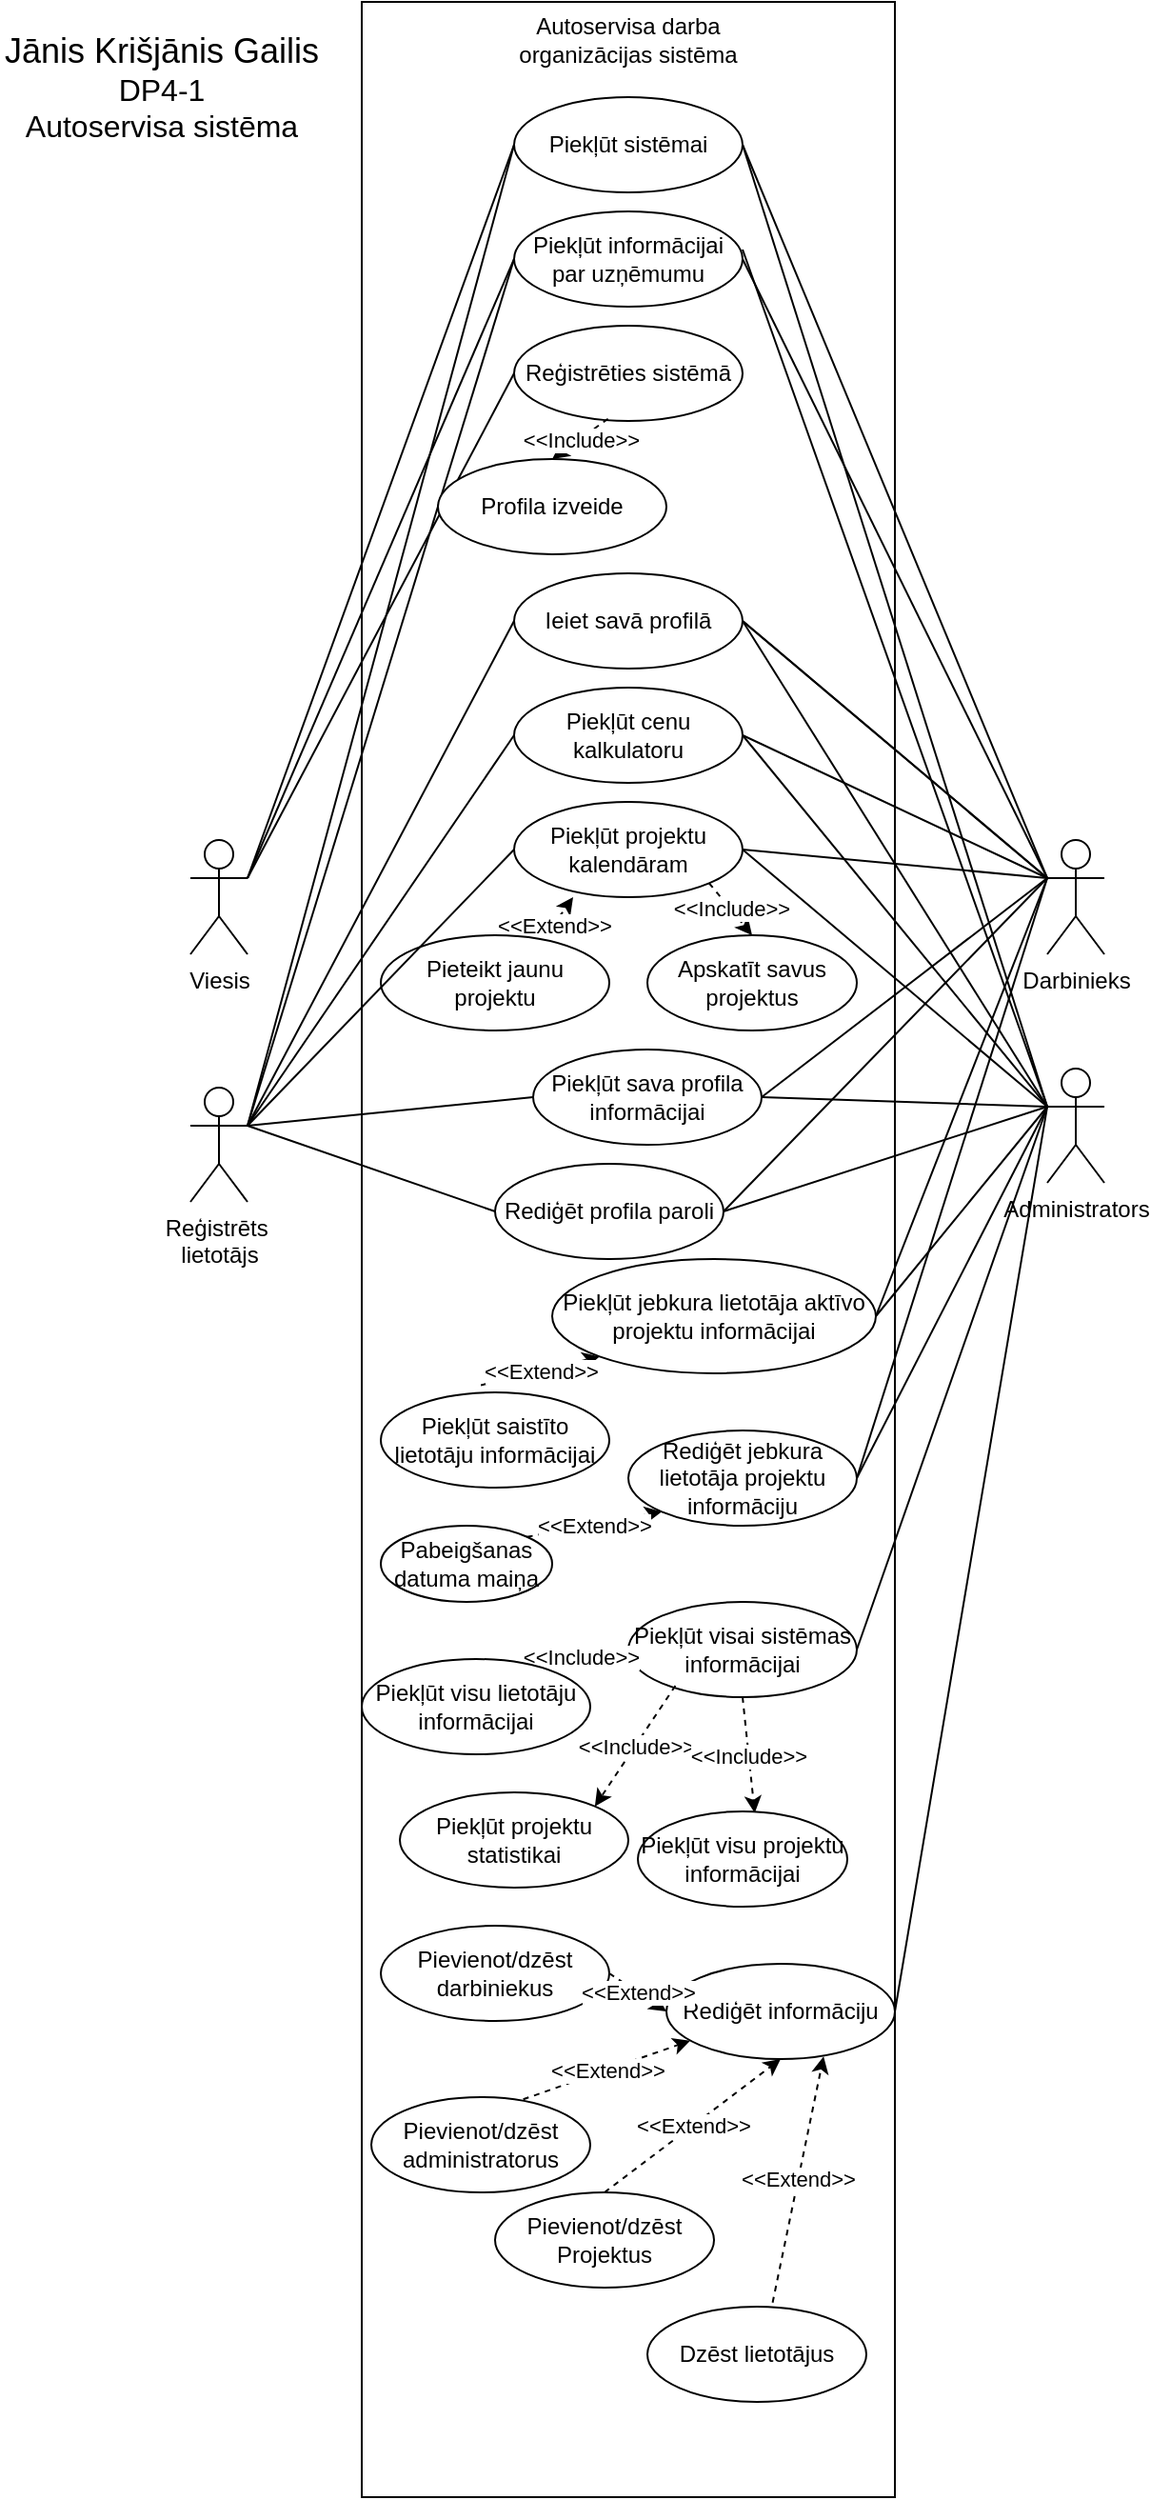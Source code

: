 <mxfile version="24.8.3">
  <diagram name="Page-1" id="uTuMJ24y415ABYmsvGK3">
    <mxGraphModel dx="1434" dy="784" grid="1" gridSize="10" guides="1" tooltips="1" connect="1" arrows="1" fold="1" page="1" pageScale="1" pageWidth="850" pageHeight="1100" math="0" shadow="0">
      <root>
        <mxCell id="0" />
        <mxCell id="1" parent="0" />
        <mxCell id="q04trqsO_TdyiEDmOI59-2" value="Viesis" style="shape=umlActor;verticalLabelPosition=bottom;verticalAlign=top;html=1;outlineConnect=0;" parent="1" vertex="1">
          <mxGeometry x="320" y="440" width="30" height="60" as="geometry" />
        </mxCell>
        <mxCell id="q04trqsO_TdyiEDmOI59-3" value="Reģistrēts&amp;nbsp;&lt;div&gt;lietotājs&lt;/div&gt;" style="shape=umlActor;verticalLabelPosition=bottom;verticalAlign=top;html=1;outlineConnect=0;" parent="1" vertex="1">
          <mxGeometry x="320" y="570" width="30" height="60" as="geometry" />
        </mxCell>
        <mxCell id="q04trqsO_TdyiEDmOI59-4" value="Administrators" style="shape=umlActor;verticalLabelPosition=bottom;verticalAlign=top;html=1;outlineConnect=0;" parent="1" vertex="1">
          <mxGeometry x="770" y="560" width="30" height="60" as="geometry" />
        </mxCell>
        <mxCell id="q04trqsO_TdyiEDmOI59-5" value="Darbinieks" style="shape=umlActor;verticalLabelPosition=bottom;verticalAlign=top;html=1;outlineConnect=0;" parent="1" vertex="1">
          <mxGeometry x="770" y="440" width="30" height="60" as="geometry" />
        </mxCell>
        <mxCell id="q04trqsO_TdyiEDmOI59-8" value="" style="rounded=0;whiteSpace=wrap;html=1;fillColor=none;" parent="1" vertex="1">
          <mxGeometry x="410" width="280" height="1310" as="geometry" />
        </mxCell>
        <mxCell id="q04trqsO_TdyiEDmOI59-9" value="Autoservisa darba organizācijas sistēma" style="text;html=1;align=center;verticalAlign=middle;whiteSpace=wrap;rounded=0;" parent="1" vertex="1">
          <mxGeometry x="470" width="160" height="40" as="geometry" />
        </mxCell>
        <mxCell id="q04trqsO_TdyiEDmOI59-11" value="Piekļūt sistēmai" style="ellipse;whiteSpace=wrap;html=1;" parent="1" vertex="1">
          <mxGeometry x="490" y="50" width="120" height="50" as="geometry" />
        </mxCell>
        <mxCell id="q04trqsO_TdyiEDmOI59-12" value="" style="endArrow=none;html=1;rounded=0;entryX=0;entryY=0.5;entryDx=0;entryDy=0;" parent="1" target="q04trqsO_TdyiEDmOI59-11" edge="1">
          <mxGeometry width="50" height="50" relative="1" as="geometry">
            <mxPoint x="350" y="460" as="sourcePoint" />
            <mxPoint x="600" y="550" as="targetPoint" />
          </mxGeometry>
        </mxCell>
        <mxCell id="q04trqsO_TdyiEDmOI59-13" value="" style="endArrow=none;html=1;rounded=0;entryX=0;entryY=0.5;entryDx=0;entryDy=0;exitX=1;exitY=0.333;exitDx=0;exitDy=0;exitPerimeter=0;" parent="1" source="q04trqsO_TdyiEDmOI59-3" target="q04trqsO_TdyiEDmOI59-11" edge="1">
          <mxGeometry width="50" height="50" relative="1" as="geometry">
            <mxPoint x="550" y="600" as="sourcePoint" />
            <mxPoint x="600" y="550" as="targetPoint" />
          </mxGeometry>
        </mxCell>
        <mxCell id="q04trqsO_TdyiEDmOI59-14" value="Piekļūt informācijai par uzņēmumu" style="ellipse;whiteSpace=wrap;html=1;" parent="1" vertex="1">
          <mxGeometry x="490" y="110" width="120" height="50" as="geometry" />
        </mxCell>
        <mxCell id="q04trqsO_TdyiEDmOI59-16" value="" style="endArrow=none;html=1;rounded=0;entryX=0;entryY=0.5;entryDx=0;entryDy=0;exitX=1;exitY=0.333;exitDx=0;exitDy=0;exitPerimeter=0;" parent="1" target="q04trqsO_TdyiEDmOI59-14" edge="1" source="q04trqsO_TdyiEDmOI59-3">
          <mxGeometry width="50" height="50" relative="1" as="geometry">
            <mxPoint x="370" y="590" as="sourcePoint" />
            <mxPoint x="600" y="550" as="targetPoint" />
          </mxGeometry>
        </mxCell>
        <mxCell id="q04trqsO_TdyiEDmOI59-17" value="" style="endArrow=none;html=1;rounded=0;entryX=0;entryY=0.5;entryDx=0;entryDy=0;" parent="1" target="q04trqsO_TdyiEDmOI59-14" edge="1">
          <mxGeometry width="50" height="50" relative="1" as="geometry">
            <mxPoint x="350" y="460" as="sourcePoint" />
            <mxPoint x="510" y="325" as="targetPoint" />
          </mxGeometry>
        </mxCell>
        <mxCell id="q04trqsO_TdyiEDmOI59-18" value="" style="endArrow=none;html=1;rounded=0;entryX=1;entryY=0.5;entryDx=0;entryDy=0;exitX=0;exitY=0.333;exitDx=0;exitDy=0;exitPerimeter=0;" parent="1" source="q04trqsO_TdyiEDmOI59-5" target="q04trqsO_TdyiEDmOI59-11" edge="1">
          <mxGeometry width="50" height="50" relative="1" as="geometry">
            <mxPoint x="550" y="300" as="sourcePoint" />
            <mxPoint x="600" y="250" as="targetPoint" />
          </mxGeometry>
        </mxCell>
        <mxCell id="q04trqsO_TdyiEDmOI59-19" value="" style="endArrow=none;html=1;rounded=0;entryX=1;entryY=0.5;entryDx=0;entryDy=0;" parent="1" target="q04trqsO_TdyiEDmOI59-14" edge="1">
          <mxGeometry width="50" height="50" relative="1" as="geometry">
            <mxPoint x="770" y="460" as="sourcePoint" />
            <mxPoint x="600" y="250" as="targetPoint" />
          </mxGeometry>
        </mxCell>
        <mxCell id="q04trqsO_TdyiEDmOI59-20" value="" style="endArrow=none;html=1;rounded=0;exitX=0;exitY=0.333;exitDx=0;exitDy=0;exitPerimeter=0;entryX=1;entryY=0.4;entryDx=0;entryDy=0;entryPerimeter=0;" parent="1" source="q04trqsO_TdyiEDmOI59-4" target="q04trqsO_TdyiEDmOI59-14" edge="1">
          <mxGeometry width="50" height="50" relative="1" as="geometry">
            <mxPoint x="550" y="300" as="sourcePoint" />
            <mxPoint x="600" y="250" as="targetPoint" />
          </mxGeometry>
        </mxCell>
        <mxCell id="q04trqsO_TdyiEDmOI59-21" value="" style="endArrow=none;html=1;rounded=0;exitX=0;exitY=0.333;exitDx=0;exitDy=0;exitPerimeter=0;entryX=1;entryY=0.5;entryDx=0;entryDy=0;" parent="1" source="q04trqsO_TdyiEDmOI59-4" edge="1" target="q04trqsO_TdyiEDmOI59-11">
          <mxGeometry width="50" height="50" relative="1" as="geometry">
            <mxPoint x="550" y="300" as="sourcePoint" />
            <mxPoint x="620" y="180" as="targetPoint" />
          </mxGeometry>
        </mxCell>
        <mxCell id="jBZMnw3EPrdcibrqjrfa-2" value="Reģistrēties sistēmā" style="ellipse;whiteSpace=wrap;html=1;" vertex="1" parent="1">
          <mxGeometry x="490" y="170" width="120" height="50" as="geometry" />
        </mxCell>
        <mxCell id="jBZMnw3EPrdcibrqjrfa-3" value="" style="endArrow=none;html=1;rounded=0;entryX=0;entryY=0.5;entryDx=0;entryDy=0;exitX=1;exitY=0.333;exitDx=0;exitDy=0;exitPerimeter=0;" edge="1" parent="1" source="q04trqsO_TdyiEDmOI59-2" target="jBZMnw3EPrdcibrqjrfa-2">
          <mxGeometry width="50" height="50" relative="1" as="geometry">
            <mxPoint x="370" y="460" as="sourcePoint" />
            <mxPoint x="640" y="410" as="targetPoint" />
          </mxGeometry>
        </mxCell>
        <mxCell id="jBZMnw3EPrdcibrqjrfa-4" value="Profila izveide" style="ellipse;whiteSpace=wrap;html=1;" vertex="1" parent="1">
          <mxGeometry x="450" y="240" width="120" height="50" as="geometry" />
        </mxCell>
        <mxCell id="jBZMnw3EPrdcibrqjrfa-7" value="" style="endArrow=classic;html=1;rounded=0;dashed=1;entryX=0.5;entryY=0;entryDx=0;entryDy=0;exitX=0.411;exitY=0.977;exitDx=0;exitDy=0;exitPerimeter=0;" edge="1" parent="1" source="jBZMnw3EPrdcibrqjrfa-2" target="jBZMnw3EPrdcibrqjrfa-4">
          <mxGeometry relative="1" as="geometry">
            <mxPoint x="560" y="430" as="sourcePoint" />
            <mxPoint x="660" y="430" as="targetPoint" />
          </mxGeometry>
        </mxCell>
        <mxCell id="jBZMnw3EPrdcibrqjrfa-8" value="&amp;lt;&amp;lt;Include&amp;gt;&amp;gt;" style="edgeLabel;resizable=0;html=1;;align=center;verticalAlign=middle;" connectable="0" vertex="1" parent="jBZMnw3EPrdcibrqjrfa-7">
          <mxGeometry relative="1" as="geometry" />
        </mxCell>
        <mxCell id="jBZMnw3EPrdcibrqjrfa-9" value="Ieiet savā profilā" style="ellipse;whiteSpace=wrap;html=1;" vertex="1" parent="1">
          <mxGeometry x="490" y="300" width="120" height="50" as="geometry" />
        </mxCell>
        <mxCell id="jBZMnw3EPrdcibrqjrfa-10" value="" style="endArrow=none;html=1;rounded=0;exitX=1;exitY=0.333;exitDx=0;exitDy=0;exitPerimeter=0;entryX=0;entryY=0.5;entryDx=0;entryDy=0;" edge="1" parent="1" source="q04trqsO_TdyiEDmOI59-3" target="jBZMnw3EPrdcibrqjrfa-9">
          <mxGeometry width="50" height="50" relative="1" as="geometry">
            <mxPoint x="590" y="560" as="sourcePoint" />
            <mxPoint x="640" y="510" as="targetPoint" />
          </mxGeometry>
        </mxCell>
        <mxCell id="jBZMnw3EPrdcibrqjrfa-11" value="" style="endArrow=none;html=1;rounded=0;entryX=1;entryY=0.5;entryDx=0;entryDy=0;exitX=0;exitY=0.333;exitDx=0;exitDy=0;exitPerimeter=0;" edge="1" parent="1" source="q04trqsO_TdyiEDmOI59-5" target="jBZMnw3EPrdcibrqjrfa-9">
          <mxGeometry width="50" height="50" relative="1" as="geometry">
            <mxPoint x="590" y="560" as="sourcePoint" />
            <mxPoint x="640" y="510" as="targetPoint" />
          </mxGeometry>
        </mxCell>
        <mxCell id="jBZMnw3EPrdcibrqjrfa-12" value="" style="endArrow=none;html=1;rounded=0;exitX=1;exitY=0.5;exitDx=0;exitDy=0;" edge="1" parent="1" source="jBZMnw3EPrdcibrqjrfa-9">
          <mxGeometry width="50" height="50" relative="1" as="geometry">
            <mxPoint x="620" y="470" as="sourcePoint" />
            <mxPoint x="770" y="580" as="targetPoint" />
          </mxGeometry>
        </mxCell>
        <mxCell id="jBZMnw3EPrdcibrqjrfa-13" value="Piekļūt cenu kalkulatoru" style="ellipse;whiteSpace=wrap;html=1;" vertex="1" parent="1">
          <mxGeometry x="490" y="360" width="120" height="50" as="geometry" />
        </mxCell>
        <mxCell id="jBZMnw3EPrdcibrqjrfa-14" value="" style="endArrow=none;html=1;rounded=0;exitX=1;exitY=0.333;exitDx=0;exitDy=0;exitPerimeter=0;entryX=0;entryY=0.5;entryDx=0;entryDy=0;" edge="1" parent="1" source="q04trqsO_TdyiEDmOI59-3" target="jBZMnw3EPrdcibrqjrfa-13">
          <mxGeometry width="50" height="50" relative="1" as="geometry">
            <mxPoint x="590" y="560" as="sourcePoint" />
            <mxPoint x="500" y="550" as="targetPoint" />
          </mxGeometry>
        </mxCell>
        <mxCell id="jBZMnw3EPrdcibrqjrfa-15" value="" style="endArrow=none;html=1;rounded=0;exitX=0;exitY=0.333;exitDx=0;exitDy=0;exitPerimeter=0;entryX=1;entryY=0.5;entryDx=0;entryDy=0;" edge="1" parent="1" source="q04trqsO_TdyiEDmOI59-4" target="jBZMnw3EPrdcibrqjrfa-13">
          <mxGeometry width="50" height="50" relative="1" as="geometry">
            <mxPoint x="590" y="560" as="sourcePoint" />
            <mxPoint x="640" y="510" as="targetPoint" />
          </mxGeometry>
        </mxCell>
        <mxCell id="jBZMnw3EPrdcibrqjrfa-16" value="" style="endArrow=none;html=1;rounded=0;exitX=1;exitY=0.5;exitDx=0;exitDy=0;" edge="1" parent="1" source="jBZMnw3EPrdcibrqjrfa-9">
          <mxGeometry width="50" height="50" relative="1" as="geometry">
            <mxPoint x="590" y="560" as="sourcePoint" />
            <mxPoint x="770" y="460" as="targetPoint" />
          </mxGeometry>
        </mxCell>
        <mxCell id="jBZMnw3EPrdcibrqjrfa-17" value="Piekļūt projektu kalendāram" style="ellipse;whiteSpace=wrap;html=1;" vertex="1" parent="1">
          <mxGeometry x="490" y="420" width="120" height="50" as="geometry" />
        </mxCell>
        <mxCell id="jBZMnw3EPrdcibrqjrfa-18" value="" style="endArrow=classic;html=1;rounded=0;dashed=1;entryX=0.433;entryY=0.96;entryDx=0;entryDy=0;entryPerimeter=0;" edge="1" parent="1">
          <mxGeometry relative="1" as="geometry">
            <mxPoint x="500" y="500" as="sourcePoint" />
            <mxPoint x="521" y="470" as="targetPoint" />
          </mxGeometry>
        </mxCell>
        <mxCell id="jBZMnw3EPrdcibrqjrfa-19" value="&amp;lt;&amp;lt;Extend&amp;gt;&amp;gt;" style="edgeLabel;resizable=0;html=1;;align=center;verticalAlign=middle;" connectable="0" vertex="1" parent="jBZMnw3EPrdcibrqjrfa-18">
          <mxGeometry relative="1" as="geometry" />
        </mxCell>
        <mxCell id="jBZMnw3EPrdcibrqjrfa-21" value="Pieteikt jaunu projektu" style="ellipse;whiteSpace=wrap;html=1;" vertex="1" parent="1">
          <mxGeometry x="420" y="490" width="120" height="50" as="geometry" />
        </mxCell>
        <mxCell id="jBZMnw3EPrdcibrqjrfa-22" value="" style="endArrow=none;html=1;rounded=0;exitX=1;exitY=0.333;exitDx=0;exitDy=0;exitPerimeter=0;entryX=0;entryY=0.5;entryDx=0;entryDy=0;" edge="1" parent="1" source="q04trqsO_TdyiEDmOI59-3" target="jBZMnw3EPrdcibrqjrfa-17">
          <mxGeometry width="50" height="50" relative="1" as="geometry">
            <mxPoint x="590" y="660" as="sourcePoint" />
            <mxPoint x="640" y="610" as="targetPoint" />
          </mxGeometry>
        </mxCell>
        <mxCell id="jBZMnw3EPrdcibrqjrfa-23" value="" style="endArrow=none;html=1;rounded=0;exitX=1;exitY=0.5;exitDx=0;exitDy=0;" edge="1" parent="1" source="jBZMnw3EPrdcibrqjrfa-17">
          <mxGeometry width="50" height="50" relative="1" as="geometry">
            <mxPoint x="590" y="660" as="sourcePoint" />
            <mxPoint x="770" y="460" as="targetPoint" />
          </mxGeometry>
        </mxCell>
        <mxCell id="jBZMnw3EPrdcibrqjrfa-24" value="" style="endArrow=none;html=1;rounded=0;exitX=1;exitY=0.5;exitDx=0;exitDy=0;" edge="1" parent="1" source="jBZMnw3EPrdcibrqjrfa-13">
          <mxGeometry width="50" height="50" relative="1" as="geometry">
            <mxPoint x="590" y="660" as="sourcePoint" />
            <mxPoint x="770" y="460" as="targetPoint" />
          </mxGeometry>
        </mxCell>
        <mxCell id="jBZMnw3EPrdcibrqjrfa-25" value="" style="endArrow=none;html=1;rounded=0;exitX=1;exitY=0.5;exitDx=0;exitDy=0;entryX=0;entryY=0.333;entryDx=0;entryDy=0;entryPerimeter=0;" edge="1" parent="1" source="jBZMnw3EPrdcibrqjrfa-17" target="q04trqsO_TdyiEDmOI59-4">
          <mxGeometry width="50" height="50" relative="1" as="geometry">
            <mxPoint x="590" y="660" as="sourcePoint" />
            <mxPoint x="740" y="580" as="targetPoint" />
          </mxGeometry>
        </mxCell>
        <mxCell id="jBZMnw3EPrdcibrqjrfa-26" value="Apskatīt savus projektus" style="ellipse;whiteSpace=wrap;html=1;" vertex="1" parent="1">
          <mxGeometry x="560" y="490" width="110" height="50" as="geometry" />
        </mxCell>
        <mxCell id="jBZMnw3EPrdcibrqjrfa-27" value="" style="endArrow=classic;html=1;rounded=0;dashed=1;exitX=1;exitY=1;exitDx=0;exitDy=0;entryX=0.5;entryY=0;entryDx=0;entryDy=0;" edge="1" parent="1" source="jBZMnw3EPrdcibrqjrfa-17" target="jBZMnw3EPrdcibrqjrfa-26">
          <mxGeometry relative="1" as="geometry">
            <mxPoint x="568" y="510" as="sourcePoint" />
            <mxPoint x="580" y="475" as="targetPoint" />
          </mxGeometry>
        </mxCell>
        <mxCell id="jBZMnw3EPrdcibrqjrfa-28" value="&amp;lt;&amp;lt;Include&amp;gt;&amp;gt;" style="edgeLabel;resizable=0;html=1;;align=center;verticalAlign=middle;" connectable="0" vertex="1" parent="jBZMnw3EPrdcibrqjrfa-27">
          <mxGeometry relative="1" as="geometry" />
        </mxCell>
        <mxCell id="jBZMnw3EPrdcibrqjrfa-31" value="Piekļūt sava profila informācijai" style="ellipse;whiteSpace=wrap;html=1;" vertex="1" parent="1">
          <mxGeometry x="500" y="550" width="120" height="50" as="geometry" />
        </mxCell>
        <mxCell id="jBZMnw3EPrdcibrqjrfa-32" value="" style="endArrow=none;html=1;rounded=0;exitX=1;exitY=0.333;exitDx=0;exitDy=0;exitPerimeter=0;entryX=0;entryY=0.5;entryDx=0;entryDy=0;" edge="1" parent="1" source="q04trqsO_TdyiEDmOI59-3" target="jBZMnw3EPrdcibrqjrfa-31">
          <mxGeometry width="50" height="50" relative="1" as="geometry">
            <mxPoint x="590" y="660" as="sourcePoint" />
            <mxPoint x="640" y="610" as="targetPoint" />
          </mxGeometry>
        </mxCell>
        <mxCell id="jBZMnw3EPrdcibrqjrfa-33" value="" style="endArrow=none;html=1;rounded=0;exitX=1;exitY=0.5;exitDx=0;exitDy=0;" edge="1" parent="1" source="jBZMnw3EPrdcibrqjrfa-31">
          <mxGeometry width="50" height="50" relative="1" as="geometry">
            <mxPoint x="590" y="660" as="sourcePoint" />
            <mxPoint x="770" y="460" as="targetPoint" />
          </mxGeometry>
        </mxCell>
        <mxCell id="jBZMnw3EPrdcibrqjrfa-34" value="" style="endArrow=none;html=1;rounded=0;exitX=1;exitY=0.5;exitDx=0;exitDy=0;" edge="1" parent="1" source="jBZMnw3EPrdcibrqjrfa-31">
          <mxGeometry width="50" height="50" relative="1" as="geometry">
            <mxPoint x="590" y="660" as="sourcePoint" />
            <mxPoint x="770" y="580" as="targetPoint" />
          </mxGeometry>
        </mxCell>
        <mxCell id="jBZMnw3EPrdcibrqjrfa-37" value="Rediģēt profila paroli" style="ellipse;whiteSpace=wrap;html=1;" vertex="1" parent="1">
          <mxGeometry x="480" y="610" width="120" height="50" as="geometry" />
        </mxCell>
        <mxCell id="jBZMnw3EPrdcibrqjrfa-38" value="Piekļūt jebkura lietotāja aktīvo projektu informācijai" style="ellipse;whiteSpace=wrap;html=1;" vertex="1" parent="1">
          <mxGeometry x="510" y="660" width="170" height="60" as="geometry" />
        </mxCell>
        <mxCell id="jBZMnw3EPrdcibrqjrfa-39" value="" style="endArrow=none;html=1;rounded=0;entryX=0;entryY=0.5;entryDx=0;entryDy=0;" edge="1" parent="1" target="jBZMnw3EPrdcibrqjrfa-37">
          <mxGeometry width="50" height="50" relative="1" as="geometry">
            <mxPoint x="350" y="590" as="sourcePoint" />
            <mxPoint x="640" y="610" as="targetPoint" />
          </mxGeometry>
        </mxCell>
        <mxCell id="jBZMnw3EPrdcibrqjrfa-40" value="" style="endArrow=none;html=1;rounded=0;exitX=1;exitY=0.5;exitDx=0;exitDy=0;entryX=0;entryY=0.333;entryDx=0;entryDy=0;entryPerimeter=0;" edge="1" parent="1" source="jBZMnw3EPrdcibrqjrfa-37" target="q04trqsO_TdyiEDmOI59-5">
          <mxGeometry width="50" height="50" relative="1" as="geometry">
            <mxPoint x="590" y="660" as="sourcePoint" />
            <mxPoint x="740" y="460" as="targetPoint" />
          </mxGeometry>
        </mxCell>
        <mxCell id="jBZMnw3EPrdcibrqjrfa-41" value="" style="endArrow=none;html=1;rounded=0;exitX=1;exitY=0.5;exitDx=0;exitDy=0;" edge="1" parent="1" source="jBZMnw3EPrdcibrqjrfa-37">
          <mxGeometry width="50" height="50" relative="1" as="geometry">
            <mxPoint x="590" y="660" as="sourcePoint" />
            <mxPoint x="770" y="580" as="targetPoint" />
          </mxGeometry>
        </mxCell>
        <mxCell id="jBZMnw3EPrdcibrqjrfa-42" value="" style="endArrow=none;html=1;rounded=0;exitX=1;exitY=0.5;exitDx=0;exitDy=0;" edge="1" parent="1" source="jBZMnw3EPrdcibrqjrfa-38">
          <mxGeometry width="50" height="50" relative="1" as="geometry">
            <mxPoint x="580" y="610" as="sourcePoint" />
            <mxPoint x="770" y="460" as="targetPoint" />
          </mxGeometry>
        </mxCell>
        <mxCell id="jBZMnw3EPrdcibrqjrfa-43" value="" style="endArrow=none;html=1;rounded=0;exitX=1;exitY=0.5;exitDx=0;exitDy=0;" edge="1" parent="1" source="jBZMnw3EPrdcibrqjrfa-38">
          <mxGeometry width="50" height="50" relative="1" as="geometry">
            <mxPoint x="580" y="610" as="sourcePoint" />
            <mxPoint x="770" y="580" as="targetPoint" />
          </mxGeometry>
        </mxCell>
        <mxCell id="jBZMnw3EPrdcibrqjrfa-44" value="Rediģēt jebkura lietotāja projektu informāciju" style="ellipse;whiteSpace=wrap;html=1;" vertex="1" parent="1">
          <mxGeometry x="550" y="750" width="120" height="50" as="geometry" />
        </mxCell>
        <mxCell id="jBZMnw3EPrdcibrqjrfa-45" value="" style="endArrow=none;html=1;rounded=0;exitX=1;exitY=0.5;exitDx=0;exitDy=0;" edge="1" parent="1" source="jBZMnw3EPrdcibrqjrfa-44">
          <mxGeometry width="50" height="50" relative="1" as="geometry">
            <mxPoint x="580" y="690" as="sourcePoint" />
            <mxPoint x="770" y="460" as="targetPoint" />
          </mxGeometry>
        </mxCell>
        <mxCell id="jBZMnw3EPrdcibrqjrfa-46" value="" style="endArrow=none;html=1;rounded=0;exitX=1;exitY=0.5;exitDx=0;exitDy=0;" edge="1" parent="1" source="jBZMnw3EPrdcibrqjrfa-44">
          <mxGeometry width="50" height="50" relative="1" as="geometry">
            <mxPoint x="580" y="690" as="sourcePoint" />
            <mxPoint x="770" y="580" as="targetPoint" />
          </mxGeometry>
        </mxCell>
        <mxCell id="jBZMnw3EPrdcibrqjrfa-47" value="" style="endArrow=classic;html=1;rounded=0;dashed=1;entryX=0;entryY=1;entryDx=0;entryDy=0;exitX=1;exitY=0;exitDx=0;exitDy=0;" edge="1" parent="1" source="jBZMnw3EPrdcibrqjrfa-49" target="jBZMnw3EPrdcibrqjrfa-44">
          <mxGeometry relative="1" as="geometry">
            <mxPoint x="469" y="820" as="sourcePoint" />
            <mxPoint x="490" y="790" as="targetPoint" />
          </mxGeometry>
        </mxCell>
        <mxCell id="jBZMnw3EPrdcibrqjrfa-48" value="&amp;lt;&amp;lt;Extend&amp;gt;&amp;gt;" style="edgeLabel;resizable=0;html=1;;align=center;verticalAlign=middle;" connectable="0" vertex="1" parent="jBZMnw3EPrdcibrqjrfa-47">
          <mxGeometry relative="1" as="geometry" />
        </mxCell>
        <mxCell id="jBZMnw3EPrdcibrqjrfa-49" value="Pabeigšanas datuma maiņa" style="ellipse;whiteSpace=wrap;html=1;" vertex="1" parent="1">
          <mxGeometry x="420" y="800" width="90" height="40" as="geometry" />
        </mxCell>
        <mxCell id="jBZMnw3EPrdcibrqjrfa-53" value="Piekļūt saistīto lietotāju informācijai" style="ellipse;whiteSpace=wrap;html=1;" vertex="1" parent="1">
          <mxGeometry x="420" y="730" width="120" height="50" as="geometry" />
        </mxCell>
        <mxCell id="jBZMnw3EPrdcibrqjrfa-54" value="" style="endArrow=classic;html=1;rounded=0;dashed=1;exitX=0.438;exitY=-0.075;exitDx=0;exitDy=0;exitPerimeter=0;entryX=0;entryY=1;entryDx=0;entryDy=0;" edge="1" parent="1" source="jBZMnw3EPrdcibrqjrfa-53" target="jBZMnw3EPrdcibrqjrfa-38">
          <mxGeometry relative="1" as="geometry">
            <mxPoint x="469" y="750" as="sourcePoint" />
            <mxPoint x="500" y="740" as="targetPoint" />
          </mxGeometry>
        </mxCell>
        <mxCell id="jBZMnw3EPrdcibrqjrfa-55" value="&amp;lt;&amp;lt;Extend&amp;gt;&amp;gt;" style="edgeLabel;resizable=0;html=1;;align=center;verticalAlign=middle;" connectable="0" vertex="1" parent="jBZMnw3EPrdcibrqjrfa-54">
          <mxGeometry relative="1" as="geometry" />
        </mxCell>
        <mxCell id="jBZMnw3EPrdcibrqjrfa-56" value="Piekļūt visai sistēmas informācijai" style="ellipse;whiteSpace=wrap;html=1;" vertex="1" parent="1">
          <mxGeometry x="550" y="840" width="120" height="50" as="geometry" />
        </mxCell>
        <mxCell id="jBZMnw3EPrdcibrqjrfa-57" value="" style="endArrow=none;html=1;rounded=0;exitX=1;exitY=0.5;exitDx=0;exitDy=0;" edge="1" parent="1" source="jBZMnw3EPrdcibrqjrfa-56">
          <mxGeometry width="50" height="50" relative="1" as="geometry">
            <mxPoint x="580" y="860" as="sourcePoint" />
            <mxPoint x="770" y="580" as="targetPoint" />
          </mxGeometry>
        </mxCell>
        <mxCell id="jBZMnw3EPrdcibrqjrfa-65" value="" style="endArrow=classic;html=1;rounded=0;dashed=1;entryX=0.735;entryY=0.063;entryDx=0;entryDy=0;exitX=0;exitY=0.5;exitDx=0;exitDy=0;entryPerimeter=0;" edge="1" parent="1" source="jBZMnw3EPrdcibrqjrfa-56" target="jBZMnw3EPrdcibrqjrfa-67">
          <mxGeometry relative="1" as="geometry">
            <mxPoint x="670" y="900" as="sourcePoint" />
            <mxPoint x="625" y="880" as="targetPoint" />
          </mxGeometry>
        </mxCell>
        <mxCell id="jBZMnw3EPrdcibrqjrfa-66" value="&amp;lt;&amp;lt;Include&amp;gt;&amp;gt;" style="edgeLabel;resizable=0;html=1;;align=center;verticalAlign=middle;" connectable="0" vertex="1" parent="jBZMnw3EPrdcibrqjrfa-65">
          <mxGeometry relative="1" as="geometry" />
        </mxCell>
        <mxCell id="jBZMnw3EPrdcibrqjrfa-67" value="Piekļūt visu lietotāju informācijai" style="ellipse;whiteSpace=wrap;html=1;" vertex="1" parent="1">
          <mxGeometry x="410" y="870" width="120" height="50" as="geometry" />
        </mxCell>
        <mxCell id="jBZMnw3EPrdcibrqjrfa-69" value="" style="endArrow=classic;html=1;rounded=0;dashed=1;entryX=1;entryY=0;entryDx=0;entryDy=0;exitX=0.206;exitY=0.88;exitDx=0;exitDy=0;exitPerimeter=0;" edge="1" parent="1" source="jBZMnw3EPrdcibrqjrfa-56" target="jBZMnw3EPrdcibrqjrfa-71">
          <mxGeometry relative="1" as="geometry">
            <mxPoint x="680" y="910" as="sourcePoint" />
            <mxPoint x="560" y="865" as="targetPoint" />
          </mxGeometry>
        </mxCell>
        <mxCell id="jBZMnw3EPrdcibrqjrfa-70" value="&amp;lt;&amp;lt;Include&amp;gt;&amp;gt;" style="edgeLabel;resizable=0;html=1;;align=center;verticalAlign=middle;" connectable="0" vertex="1" parent="jBZMnw3EPrdcibrqjrfa-69">
          <mxGeometry relative="1" as="geometry" />
        </mxCell>
        <mxCell id="jBZMnw3EPrdcibrqjrfa-71" value="Piekļūt projektu statistikai" style="ellipse;whiteSpace=wrap;html=1;" vertex="1" parent="1">
          <mxGeometry x="430" y="940" width="120" height="50" as="geometry" />
        </mxCell>
        <mxCell id="jBZMnw3EPrdcibrqjrfa-72" value="" style="endArrow=classic;html=1;rounded=0;dashed=1;entryX=0.558;entryY=0.017;entryDx=0;entryDy=0;exitX=0.5;exitY=1;exitDx=0;exitDy=0;entryPerimeter=0;" edge="1" parent="1" source="jBZMnw3EPrdcibrqjrfa-56" target="jBZMnw3EPrdcibrqjrfa-74">
          <mxGeometry relative="1" as="geometry">
            <mxPoint x="542" y="957" as="sourcePoint" />
            <mxPoint x="589" y="895" as="targetPoint" />
          </mxGeometry>
        </mxCell>
        <mxCell id="jBZMnw3EPrdcibrqjrfa-73" value="&amp;lt;&amp;lt;Include&amp;gt;&amp;gt;" style="edgeLabel;resizable=0;html=1;;align=center;verticalAlign=middle;" connectable="0" vertex="1" parent="jBZMnw3EPrdcibrqjrfa-72">
          <mxGeometry relative="1" as="geometry" />
        </mxCell>
        <mxCell id="jBZMnw3EPrdcibrqjrfa-74" value="Piekļūt visu projektu informācijai" style="ellipse;whiteSpace=wrap;html=1;" vertex="1" parent="1">
          <mxGeometry x="555" y="950" width="110" height="50" as="geometry" />
        </mxCell>
        <mxCell id="jBZMnw3EPrdcibrqjrfa-75" value="Rediģēt informāciju" style="ellipse;whiteSpace=wrap;html=1;" vertex="1" parent="1">
          <mxGeometry x="570" y="1030" width="120" height="50" as="geometry" />
        </mxCell>
        <mxCell id="jBZMnw3EPrdcibrqjrfa-76" value="" style="endArrow=none;html=1;rounded=0;exitX=1;exitY=0.5;exitDx=0;exitDy=0;" edge="1" parent="1" source="jBZMnw3EPrdcibrqjrfa-75">
          <mxGeometry width="50" height="50" relative="1" as="geometry">
            <mxPoint x="580" y="950" as="sourcePoint" />
            <mxPoint x="770" y="580" as="targetPoint" />
          </mxGeometry>
        </mxCell>
        <mxCell id="jBZMnw3EPrdcibrqjrfa-77" value="" style="endArrow=classic;html=1;rounded=0;dashed=1;entryX=0.104;entryY=0.807;entryDx=0;entryDy=0;exitX=0.694;exitY=0.023;exitDx=0;exitDy=0;exitPerimeter=0;entryPerimeter=0;" edge="1" parent="1" source="jBZMnw3EPrdcibrqjrfa-81" target="jBZMnw3EPrdcibrqjrfa-75">
          <mxGeometry relative="1" as="geometry">
            <mxPoint x="463" y="1111" as="sourcePoint" />
            <mxPoint x="470" y="1060" as="targetPoint" />
          </mxGeometry>
        </mxCell>
        <mxCell id="jBZMnw3EPrdcibrqjrfa-78" value="&amp;lt;&amp;lt;Extend&amp;gt;&amp;gt;" style="edgeLabel;resizable=0;html=1;;align=center;verticalAlign=middle;" connectable="0" vertex="1" parent="jBZMnw3EPrdcibrqjrfa-77">
          <mxGeometry relative="1" as="geometry" />
        </mxCell>
        <mxCell id="jBZMnw3EPrdcibrqjrfa-81" value="Pievienot/dzēst administratorus" style="ellipse;whiteSpace=wrap;html=1;" vertex="1" parent="1">
          <mxGeometry x="415" y="1100" width="115" height="50" as="geometry" />
        </mxCell>
        <mxCell id="jBZMnw3EPrdcibrqjrfa-83" value="Pievienot/dzēst darbiniekus" style="ellipse;whiteSpace=wrap;html=1;" vertex="1" parent="1">
          <mxGeometry x="420" y="1010" width="120" height="50" as="geometry" />
        </mxCell>
        <mxCell id="jBZMnw3EPrdcibrqjrfa-85" value="" style="endArrow=classic;html=1;rounded=0;dashed=1;entryX=0;entryY=0.5;entryDx=0;entryDy=0;exitX=1;exitY=0.5;exitDx=0;exitDy=0;" edge="1" parent="1" source="jBZMnw3EPrdcibrqjrfa-83" target="jBZMnw3EPrdcibrqjrfa-75">
          <mxGeometry relative="1" as="geometry">
            <mxPoint x="503" y="1161" as="sourcePoint" />
            <mxPoint x="552" y="1130" as="targetPoint" />
          </mxGeometry>
        </mxCell>
        <mxCell id="jBZMnw3EPrdcibrqjrfa-86" value="&amp;lt;&amp;lt;Extend&amp;gt;&amp;gt;" style="edgeLabel;resizable=0;html=1;;align=center;verticalAlign=middle;" connectable="0" vertex="1" parent="jBZMnw3EPrdcibrqjrfa-85">
          <mxGeometry relative="1" as="geometry" />
        </mxCell>
        <mxCell id="jBZMnw3EPrdcibrqjrfa-87" value="Pievienot/dzēst Projektus" style="ellipse;whiteSpace=wrap;html=1;" vertex="1" parent="1">
          <mxGeometry x="480" y="1150" width="115" height="50" as="geometry" />
        </mxCell>
        <mxCell id="jBZMnw3EPrdcibrqjrfa-88" value="" style="endArrow=classic;html=1;rounded=0;dashed=1;entryX=0.5;entryY=1;entryDx=0;entryDy=0;exitX=0.5;exitY=0;exitDx=0;exitDy=0;" edge="1" parent="1" source="jBZMnw3EPrdcibrqjrfa-87" target="jBZMnw3EPrdcibrqjrfa-75">
          <mxGeometry relative="1" as="geometry">
            <mxPoint x="505" y="1111" as="sourcePoint" />
            <mxPoint x="592" y="1080" as="targetPoint" />
          </mxGeometry>
        </mxCell>
        <mxCell id="jBZMnw3EPrdcibrqjrfa-89" value="&amp;lt;&amp;lt;Extend&amp;gt;&amp;gt;" style="edgeLabel;resizable=0;html=1;;align=center;verticalAlign=middle;" connectable="0" vertex="1" parent="jBZMnw3EPrdcibrqjrfa-88">
          <mxGeometry relative="1" as="geometry" />
        </mxCell>
        <mxCell id="jBZMnw3EPrdcibrqjrfa-90" value="Dzēst lietotājus" style="ellipse;whiteSpace=wrap;html=1;" vertex="1" parent="1">
          <mxGeometry x="560" y="1210" width="115" height="50" as="geometry" />
        </mxCell>
        <mxCell id="jBZMnw3EPrdcibrqjrfa-91" value="" style="endArrow=classic;html=1;rounded=0;dashed=1;entryX=0.688;entryY=0.973;entryDx=0;entryDy=0;exitX=0.572;exitY=-0.043;exitDx=0;exitDy=0;entryPerimeter=0;exitPerimeter=0;" edge="1" parent="1" source="jBZMnw3EPrdcibrqjrfa-90" target="jBZMnw3EPrdcibrqjrfa-75">
          <mxGeometry relative="1" as="geometry">
            <mxPoint x="548" y="1160" as="sourcePoint" />
            <mxPoint x="640" y="1090" as="targetPoint" />
          </mxGeometry>
        </mxCell>
        <mxCell id="jBZMnw3EPrdcibrqjrfa-92" value="&amp;lt;&amp;lt;Extend&amp;gt;&amp;gt;" style="edgeLabel;resizable=0;html=1;;align=center;verticalAlign=middle;" connectable="0" vertex="1" parent="jBZMnw3EPrdcibrqjrfa-91">
          <mxGeometry relative="1" as="geometry" />
        </mxCell>
        <mxCell id="jBZMnw3EPrdcibrqjrfa-93" value="&lt;font style=&quot;font-size: 18px;&quot;&gt;Jānis Krišjānis Gailis&lt;/font&gt;&lt;div&gt;&lt;font size=&quot;3&quot;&gt;DP4-1&lt;/font&gt;&lt;/div&gt;&lt;div&gt;&lt;font size=&quot;3&quot;&gt;Autoservisa sistēma&lt;/font&gt;&lt;/div&gt;" style="text;html=1;align=center;verticalAlign=middle;whiteSpace=wrap;rounded=0;" vertex="1" parent="1">
          <mxGeometry x="220" y="10" width="170" height="70" as="geometry" />
        </mxCell>
      </root>
    </mxGraphModel>
  </diagram>
</mxfile>
